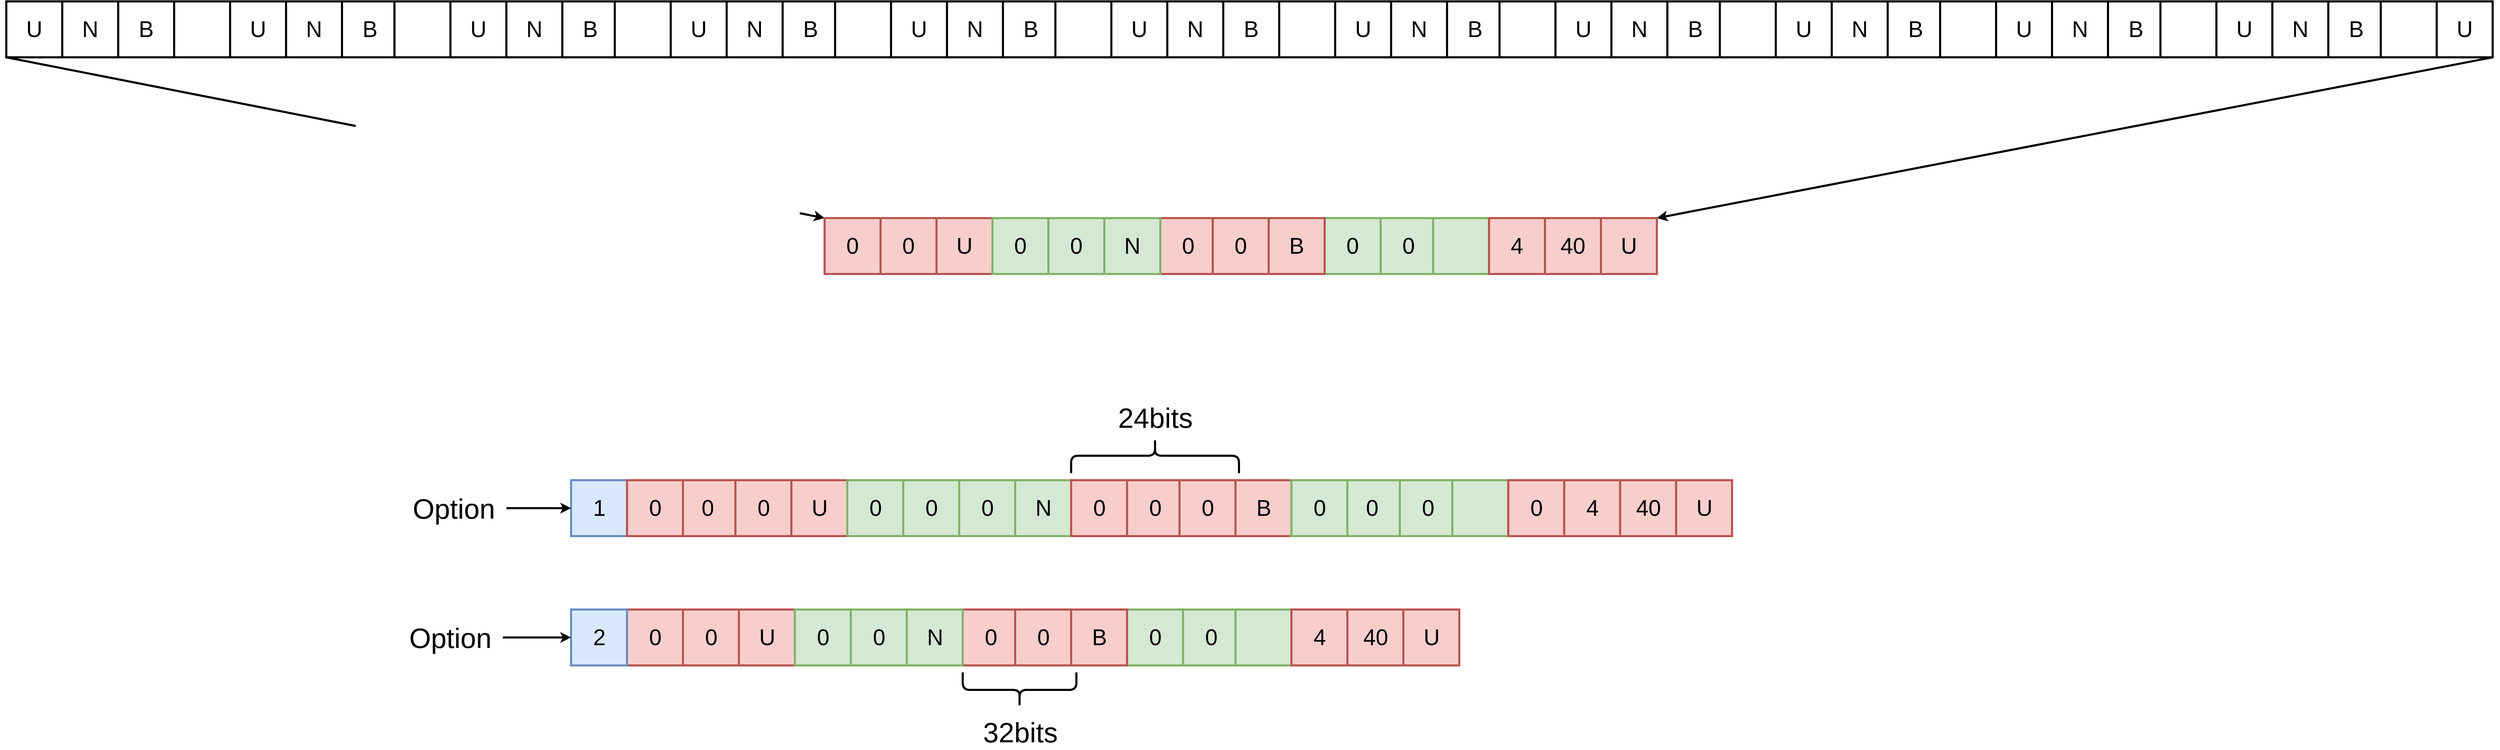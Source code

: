 <mxfile version="20.8.16" type="device"><diagram id="6fcADRy1dAWo2LPfoxLc" name="Page-1"><mxGraphModel dx="3453" dy="3130" grid="1" gridSize="10" guides="1" tooltips="1" connect="1" arrows="1" fold="1" page="1" pageScale="1" pageWidth="850" pageHeight="1100" math="0" shadow="0"><root><mxCell id="0"/><mxCell id="1" parent="0"/><mxCell id="zj87kBGswgNntE127DkV-198" value="B" style="whiteSpace=wrap;html=1;aspect=fixed;fontSize=32;strokeWidth=3;" parent="1" vertex="1"><mxGeometry x="410" y="-640" width="80" height="80" as="geometry"/></mxCell><mxCell id="zj87kBGswgNntE127DkV-199" value="N" style="whiteSpace=wrap;html=1;aspect=fixed;fontSize=32;strokeWidth=3;" parent="1" vertex="1"><mxGeometry x="330" y="-640" width="80" height="80" as="geometry"/></mxCell><mxCell id="zj87kBGswgNntE127DkV-406" style="rounded=0;orthogonalLoop=1;jettySize=auto;html=1;exitX=0;exitY=1;exitDx=0;exitDy=0;entryX=0;entryY=0;entryDx=0;entryDy=0;strokeWidth=3;fontSize=40;" parent="1" source="zj87kBGswgNntE127DkV-200" target="zj87kBGswgNntE127DkV-345" edge="1"><mxGeometry relative="1" as="geometry"/></mxCell><mxCell id="zj87kBGswgNntE127DkV-200" value="U" style="whiteSpace=wrap;html=1;aspect=fixed;fontSize=32;strokeWidth=3;" parent="1" vertex="1"><mxGeometry x="250" y="-640" width="80" height="80" as="geometry"/></mxCell><mxCell id="zj87kBGswgNntE127DkV-201" value="" style="whiteSpace=wrap;html=1;aspect=fixed;fontSize=32;strokeWidth=3;" parent="1" vertex="1"><mxGeometry x="490" y="-640" width="80" height="80" as="geometry"/></mxCell><mxCell id="zj87kBGswgNntE127DkV-202" value="B" style="whiteSpace=wrap;html=1;aspect=fixed;fontSize=32;strokeWidth=3;" parent="1" vertex="1"><mxGeometry x="730" y="-640" width="80" height="80" as="geometry"/></mxCell><mxCell id="zj87kBGswgNntE127DkV-203" value="N" style="whiteSpace=wrap;html=1;aspect=fixed;fontSize=32;strokeWidth=3;" parent="1" vertex="1"><mxGeometry x="650" y="-640" width="80" height="80" as="geometry"/></mxCell><mxCell id="zj87kBGswgNntE127DkV-204" value="U" style="whiteSpace=wrap;html=1;aspect=fixed;fontSize=32;strokeWidth=3;" parent="1" vertex="1"><mxGeometry x="570" y="-640" width="80" height="80" as="geometry"/></mxCell><mxCell id="zj87kBGswgNntE127DkV-205" value="" style="whiteSpace=wrap;html=1;aspect=fixed;fontSize=32;strokeWidth=3;" parent="1" vertex="1"><mxGeometry x="805" y="-640" width="80" height="80" as="geometry"/></mxCell><mxCell id="zj87kBGswgNntE127DkV-206" value="B" style="whiteSpace=wrap;html=1;aspect=fixed;fontSize=32;strokeWidth=3;" parent="1" vertex="1"><mxGeometry x="1045" y="-640" width="80" height="80" as="geometry"/></mxCell><mxCell id="zj87kBGswgNntE127DkV-207" value="N" style="whiteSpace=wrap;html=1;aspect=fixed;fontSize=32;strokeWidth=3;" parent="1" vertex="1"><mxGeometry x="965" y="-640" width="80" height="80" as="geometry"/></mxCell><mxCell id="zj87kBGswgNntE127DkV-208" value="U" style="whiteSpace=wrap;html=1;aspect=fixed;fontSize=32;strokeWidth=3;" parent="1" vertex="1"><mxGeometry x="885" y="-640" width="80" height="80" as="geometry"/></mxCell><mxCell id="zj87kBGswgNntE127DkV-209" value="" style="whiteSpace=wrap;html=1;aspect=fixed;fontSize=32;strokeWidth=3;" parent="1" vertex="1"><mxGeometry x="1120" y="-640" width="80" height="80" as="geometry"/></mxCell><mxCell id="zj87kBGswgNntE127DkV-210" value="B" style="whiteSpace=wrap;html=1;aspect=fixed;fontSize=32;strokeWidth=3;" parent="1" vertex="1"><mxGeometry x="1360" y="-640" width="80" height="80" as="geometry"/></mxCell><mxCell id="zj87kBGswgNntE127DkV-211" value="N" style="whiteSpace=wrap;html=1;aspect=fixed;fontSize=32;strokeWidth=3;" parent="1" vertex="1"><mxGeometry x="1280" y="-640" width="80" height="80" as="geometry"/></mxCell><mxCell id="zj87kBGswgNntE127DkV-212" value="U" style="whiteSpace=wrap;html=1;aspect=fixed;fontSize=32;strokeWidth=3;" parent="1" vertex="1"><mxGeometry x="1200" y="-640" width="80" height="80" as="geometry"/></mxCell><mxCell id="zj87kBGswgNntE127DkV-213" value="" style="whiteSpace=wrap;html=1;aspect=fixed;fontSize=32;strokeWidth=3;" parent="1" vertex="1"><mxGeometry x="1435" y="-640" width="80" height="80" as="geometry"/></mxCell><mxCell id="zj87kBGswgNntE127DkV-214" value="B" style="whiteSpace=wrap;html=1;aspect=fixed;fontSize=32;strokeWidth=3;" parent="1" vertex="1"><mxGeometry x="1675" y="-640" width="80" height="80" as="geometry"/></mxCell><mxCell id="zj87kBGswgNntE127DkV-215" value="N" style="whiteSpace=wrap;html=1;aspect=fixed;fontSize=32;strokeWidth=3;" parent="1" vertex="1"><mxGeometry x="1595" y="-640" width="80" height="80" as="geometry"/></mxCell><mxCell id="zj87kBGswgNntE127DkV-216" value="U" style="whiteSpace=wrap;html=1;aspect=fixed;fontSize=32;strokeWidth=3;" parent="1" vertex="1"><mxGeometry x="1515" y="-640" width="80" height="80" as="geometry"/></mxCell><mxCell id="zj87kBGswgNntE127DkV-217" value="" style="whiteSpace=wrap;html=1;aspect=fixed;fontSize=32;strokeWidth=3;" parent="1" vertex="1"><mxGeometry x="1750" y="-640" width="80" height="80" as="geometry"/></mxCell><mxCell id="zj87kBGswgNntE127DkV-218" value="B" style="whiteSpace=wrap;html=1;aspect=fixed;fontSize=32;strokeWidth=3;" parent="1" vertex="1"><mxGeometry x="1990" y="-640" width="80" height="80" as="geometry"/></mxCell><mxCell id="zj87kBGswgNntE127DkV-219" value="N" style="whiteSpace=wrap;html=1;aspect=fixed;fontSize=32;strokeWidth=3;" parent="1" vertex="1"><mxGeometry x="1910" y="-640" width="80" height="80" as="geometry"/></mxCell><mxCell id="zj87kBGswgNntE127DkV-220" value="U" style="whiteSpace=wrap;html=1;aspect=fixed;fontSize=32;strokeWidth=3;" parent="1" vertex="1"><mxGeometry x="1830" y="-640" width="80" height="80" as="geometry"/></mxCell><mxCell id="zj87kBGswgNntE127DkV-221" value="" style="whiteSpace=wrap;html=1;aspect=fixed;fontSize=32;strokeWidth=3;" parent="1" vertex="1"><mxGeometry x="2070" y="-640" width="80" height="80" as="geometry"/></mxCell><mxCell id="zj87kBGswgNntE127DkV-222" value="B" style="whiteSpace=wrap;html=1;aspect=fixed;fontSize=32;strokeWidth=3;" parent="1" vertex="1"><mxGeometry x="2310" y="-640" width="80" height="80" as="geometry"/></mxCell><mxCell id="zj87kBGswgNntE127DkV-223" value="N" style="whiteSpace=wrap;html=1;aspect=fixed;fontSize=32;strokeWidth=3;" parent="1" vertex="1"><mxGeometry x="2230" y="-640" width="80" height="80" as="geometry"/></mxCell><mxCell id="zj87kBGswgNntE127DkV-224" value="U" style="whiteSpace=wrap;html=1;aspect=fixed;fontSize=32;strokeWidth=3;" parent="1" vertex="1"><mxGeometry x="2150" y="-640" width="80" height="80" as="geometry"/></mxCell><mxCell id="zj87kBGswgNntE127DkV-225" value="" style="whiteSpace=wrap;html=1;aspect=fixed;fontSize=32;strokeWidth=3;" parent="1" vertex="1"><mxGeometry x="2385" y="-640" width="80" height="80" as="geometry"/></mxCell><mxCell id="zj87kBGswgNntE127DkV-226" value="B" style="whiteSpace=wrap;html=1;aspect=fixed;fontSize=32;strokeWidth=3;" parent="1" vertex="1"><mxGeometry x="2625" y="-640" width="80" height="80" as="geometry"/></mxCell><mxCell id="zj87kBGswgNntE127DkV-227" value="N" style="whiteSpace=wrap;html=1;aspect=fixed;fontSize=32;strokeWidth=3;" parent="1" vertex="1"><mxGeometry x="2545" y="-640" width="80" height="80" as="geometry"/></mxCell><mxCell id="zj87kBGswgNntE127DkV-228" value="U" style="whiteSpace=wrap;html=1;aspect=fixed;fontSize=32;strokeWidth=3;" parent="1" vertex="1"><mxGeometry x="2465" y="-640" width="80" height="80" as="geometry"/></mxCell><mxCell id="zj87kBGswgNntE127DkV-229" value="" style="whiteSpace=wrap;html=1;aspect=fixed;fontSize=32;strokeWidth=3;" parent="1" vertex="1"><mxGeometry x="2700" y="-640" width="80" height="80" as="geometry"/></mxCell><mxCell id="zj87kBGswgNntE127DkV-230" value="B" style="whiteSpace=wrap;html=1;aspect=fixed;fontSize=32;strokeWidth=3;" parent="1" vertex="1"><mxGeometry x="2940" y="-640" width="80" height="80" as="geometry"/></mxCell><mxCell id="zj87kBGswgNntE127DkV-231" value="N" style="whiteSpace=wrap;html=1;aspect=fixed;fontSize=32;strokeWidth=3;" parent="1" vertex="1"><mxGeometry x="2860" y="-640" width="80" height="80" as="geometry"/></mxCell><mxCell id="zj87kBGswgNntE127DkV-232" value="U" style="whiteSpace=wrap;html=1;aspect=fixed;fontSize=32;strokeWidth=3;" parent="1" vertex="1"><mxGeometry x="2780" y="-640" width="80" height="80" as="geometry"/></mxCell><mxCell id="zj87kBGswgNntE127DkV-233" value="" style="whiteSpace=wrap;html=1;aspect=fixed;fontSize=32;strokeWidth=3;" parent="1" vertex="1"><mxGeometry x="3015" y="-640" width="80" height="80" as="geometry"/></mxCell><mxCell id="zj87kBGswgNntE127DkV-234" value="B" style="whiteSpace=wrap;html=1;aspect=fixed;fontSize=32;strokeWidth=3;" parent="1" vertex="1"><mxGeometry x="3255" y="-640" width="80" height="80" as="geometry"/></mxCell><mxCell id="zj87kBGswgNntE127DkV-235" value="N" style="whiteSpace=wrap;html=1;aspect=fixed;fontSize=32;strokeWidth=3;" parent="1" vertex="1"><mxGeometry x="3175" y="-640" width="80" height="80" as="geometry"/></mxCell><mxCell id="zj87kBGswgNntE127DkV-236" value="U" style="whiteSpace=wrap;html=1;aspect=fixed;fontSize=32;strokeWidth=3;" parent="1" vertex="1"><mxGeometry x="3095" y="-640" width="80" height="80" as="geometry"/></mxCell><mxCell id="zj87kBGswgNntE127DkV-237" value="" style="whiteSpace=wrap;html=1;aspect=fixed;fontSize=32;strokeWidth=3;" parent="1" vertex="1"><mxGeometry x="3330" y="-640" width="80" height="80" as="geometry"/></mxCell><mxCell id="zj87kBGswgNntE127DkV-238" value="B" style="whiteSpace=wrap;html=1;aspect=fixed;fontSize=32;strokeWidth=3;" parent="1" vertex="1"><mxGeometry x="3570" y="-640" width="80" height="80" as="geometry"/></mxCell><mxCell id="zj87kBGswgNntE127DkV-239" value="N" style="whiteSpace=wrap;html=1;aspect=fixed;fontSize=32;strokeWidth=3;" parent="1" vertex="1"><mxGeometry x="3490" y="-640" width="80" height="80" as="geometry"/></mxCell><mxCell id="zj87kBGswgNntE127DkV-240" value="U" style="whiteSpace=wrap;html=1;aspect=fixed;fontSize=32;strokeWidth=3;" parent="1" vertex="1"><mxGeometry x="3410" y="-640" width="80" height="80" as="geometry"/></mxCell><mxCell id="zj87kBGswgNntE127DkV-241" value="" style="whiteSpace=wrap;html=1;aspect=fixed;fontSize=32;strokeWidth=3;" parent="1" vertex="1"><mxGeometry x="3645" y="-640" width="80" height="80" as="geometry"/></mxCell><mxCell id="zj87kBGswgNntE127DkV-407" style="edgeStyle=none;rounded=0;orthogonalLoop=1;jettySize=auto;html=1;exitX=1;exitY=1;exitDx=0;exitDy=0;entryX=1;entryY=0;entryDx=0;entryDy=0;strokeWidth=3;fontSize=40;" parent="1" source="zj87kBGswgNntE127DkV-242" target="zj87kBGswgNntE127DkV-355" edge="1"><mxGeometry relative="1" as="geometry"/></mxCell><mxCell id="zj87kBGswgNntE127DkV-242" value="U" style="whiteSpace=wrap;html=1;aspect=fixed;fontSize=32;strokeWidth=3;" parent="1" vertex="1"><mxGeometry x="3725" y="-640" width="80" height="80" as="geometry"/></mxCell><mxCell id="zj87kBGswgNntE127DkV-343" value="U" style="whiteSpace=wrap;html=1;aspect=fixed;fontSize=32;fillColor=#f8cecc;strokeColor=#b85450;strokeWidth=3;" parent="1" vertex="1"><mxGeometry x="1580" y="-330" width="80" height="80" as="geometry"/></mxCell><mxCell id="zj87kBGswgNntE127DkV-344" value="0" style="whiteSpace=wrap;html=1;aspect=fixed;fontSize=32;fillColor=#f8cecc;strokeColor=#b85450;strokeWidth=3;" parent="1" vertex="1"><mxGeometry x="1500" y="-330" width="80" height="80" as="geometry"/></mxCell><mxCell id="zj87kBGswgNntE127DkV-345" value="0" style="whiteSpace=wrap;html=1;aspect=fixed;fontSize=32;fillColor=#f8cecc;strokeColor=#b85450;strokeWidth=3;" parent="1" vertex="1"><mxGeometry x="1420" y="-330" width="80" height="80" as="geometry"/></mxCell><mxCell id="zj87kBGswgNntE127DkV-346" value="0" style="whiteSpace=wrap;html=1;aspect=fixed;fontSize=32;fillColor=#d5e8d4;strokeColor=#82b366;strokeWidth=3;" parent="1" vertex="1"><mxGeometry x="1660" y="-330" width="80" height="80" as="geometry"/></mxCell><mxCell id="zj87kBGswgNntE127DkV-347" value="0" style="whiteSpace=wrap;html=1;aspect=fixed;fontSize=32;fillColor=#f8cecc;strokeColor=#b85450;strokeWidth=3;" parent="1" vertex="1"><mxGeometry x="1900" y="-330" width="80" height="80" as="geometry"/></mxCell><mxCell id="zj87kBGswgNntE127DkV-348" value="N" style="whiteSpace=wrap;html=1;aspect=fixed;fontSize=32;fillColor=#d5e8d4;strokeColor=#82b366;strokeWidth=3;" parent="1" vertex="1"><mxGeometry x="1820" y="-330" width="80" height="80" as="geometry"/></mxCell><mxCell id="zj87kBGswgNntE127DkV-349" value="0" style="whiteSpace=wrap;html=1;aspect=fixed;fontSize=32;fillColor=#d5e8d4;strokeColor=#82b366;strokeWidth=3;" parent="1" vertex="1"><mxGeometry x="1740" y="-330" width="80" height="80" as="geometry"/></mxCell><mxCell id="zj87kBGswgNntE127DkV-350" value="0" style="whiteSpace=wrap;html=1;aspect=fixed;fontSize=32;fillColor=#f8cecc;strokeColor=#b85450;strokeWidth=3;" parent="1" vertex="1"><mxGeometry x="1975" y="-330" width="80" height="80" as="geometry"/></mxCell><mxCell id="zj87kBGswgNntE127DkV-351" value="0" style="whiteSpace=wrap;html=1;aspect=fixed;fontSize=32;fillColor=#d5e8d4;strokeColor=#82b366;strokeWidth=3;" parent="1" vertex="1"><mxGeometry x="2215" y="-330" width="80" height="80" as="geometry"/></mxCell><mxCell id="zj87kBGswgNntE127DkV-352" value="0" style="whiteSpace=wrap;html=1;aspect=fixed;fontSize=32;fillColor=#d5e8d4;strokeColor=#82b366;strokeWidth=3;" parent="1" vertex="1"><mxGeometry x="2135" y="-330" width="80" height="80" as="geometry"/></mxCell><mxCell id="zj87kBGswgNntE127DkV-353" value="B" style="whiteSpace=wrap;html=1;aspect=fixed;fontSize=32;fillColor=#f8cecc;strokeColor=#b85450;strokeWidth=3;" parent="1" vertex="1"><mxGeometry x="2055" y="-330" width="80" height="80" as="geometry"/></mxCell><mxCell id="zj87kBGswgNntE127DkV-354" value="" style="whiteSpace=wrap;html=1;aspect=fixed;fontSize=32;fillColor=#d5e8d4;strokeColor=#82b366;strokeWidth=3;" parent="1" vertex="1"><mxGeometry x="2290" y="-330" width="80" height="80" as="geometry"/></mxCell><mxCell id="zj87kBGswgNntE127DkV-355" value="U" style="whiteSpace=wrap;html=1;aspect=fixed;fontSize=32;fillColor=#f8cecc;strokeColor=#b85450;strokeWidth=3;" parent="1" vertex="1"><mxGeometry x="2530" y="-330" width="80" height="80" as="geometry"/></mxCell><mxCell id="zj87kBGswgNntE127DkV-356" value="40" style="whiteSpace=wrap;html=1;aspect=fixed;fontSize=32;fillColor=#f8cecc;strokeColor=#b85450;strokeWidth=3;" parent="1" vertex="1"><mxGeometry x="2450" y="-330" width="80" height="80" as="geometry"/></mxCell><mxCell id="zj87kBGswgNntE127DkV-357" value="4" style="whiteSpace=wrap;html=1;aspect=fixed;fontSize=32;fillColor=#f8cecc;strokeColor=#b85450;strokeWidth=3;" parent="1" vertex="1"><mxGeometry x="2370" y="-330" width="80" height="80" as="geometry"/></mxCell><mxCell id="zj87kBGswgNntE127DkV-426" value="U" style="whiteSpace=wrap;html=1;aspect=fixed;fontSize=32;fillColor=#f8cecc;strokeColor=#b85450;strokeWidth=3;" parent="1" vertex="1"><mxGeometry x="1372.5" y="45" width="80" height="80" as="geometry"/></mxCell><mxCell id="zj87kBGswgNntE127DkV-427" value="0" style="whiteSpace=wrap;html=1;aspect=fixed;fontSize=32;fillColor=#f8cecc;strokeColor=#b85450;strokeWidth=3;" parent="1" vertex="1"><mxGeometry x="1292.5" y="45" width="80" height="80" as="geometry"/></mxCell><mxCell id="zj87kBGswgNntE127DkV-428" value="0" style="whiteSpace=wrap;html=1;aspect=fixed;fontSize=32;fillColor=#f8cecc;strokeColor=#b85450;strokeWidth=3;" parent="1" vertex="1"><mxGeometry x="1212.5" y="45" width="80" height="80" as="geometry"/></mxCell><mxCell id="zj87kBGswgNntE127DkV-429" value="0" style="whiteSpace=wrap;html=1;aspect=fixed;fontSize=32;fillColor=#d5e8d4;strokeColor=#82b366;strokeWidth=3;" parent="1" vertex="1"><mxGeometry x="1532.5" y="45" width="80" height="80" as="geometry"/></mxCell><mxCell id="zj87kBGswgNntE127DkV-430" value="0" style="whiteSpace=wrap;html=1;aspect=fixed;fontSize=32;fillColor=#f8cecc;strokeColor=#b85450;strokeWidth=3;" parent="1" vertex="1"><mxGeometry x="1852.5" y="45" width="80" height="80" as="geometry"/></mxCell><mxCell id="zj87kBGswgNntE127DkV-431" value="N" style="whiteSpace=wrap;html=1;aspect=fixed;fontSize=32;fillColor=#d5e8d4;strokeColor=#82b366;strokeWidth=3;" parent="1" vertex="1"><mxGeometry x="1692.5" y="45" width="80" height="80" as="geometry"/></mxCell><mxCell id="zj87kBGswgNntE127DkV-432" value="0" style="whiteSpace=wrap;html=1;aspect=fixed;fontSize=32;fillColor=#d5e8d4;strokeColor=#82b366;strokeWidth=3;" parent="1" vertex="1"><mxGeometry x="1612.5" y="45" width="80" height="80" as="geometry"/></mxCell><mxCell id="zj87kBGswgNntE127DkV-433" value="0" style="whiteSpace=wrap;html=1;aspect=fixed;fontSize=32;fillColor=#f8cecc;strokeColor=#b85450;strokeWidth=3;" parent="1" vertex="1"><mxGeometry x="1927.5" y="45" width="80" height="80" as="geometry"/></mxCell><mxCell id="zj87kBGswgNntE127DkV-434" value="0" style="whiteSpace=wrap;html=1;aspect=fixed;fontSize=32;fillColor=#d5e8d4;strokeColor=#82b366;strokeWidth=3;" parent="1" vertex="1"><mxGeometry x="2242.5" y="45" width="80" height="80" as="geometry"/></mxCell><mxCell id="zj87kBGswgNntE127DkV-435" value="0" style="whiteSpace=wrap;html=1;aspect=fixed;fontSize=32;fillColor=#d5e8d4;strokeColor=#82b366;strokeWidth=3;" parent="1" vertex="1"><mxGeometry x="2162.5" y="45" width="80" height="80" as="geometry"/></mxCell><mxCell id="zj87kBGswgNntE127DkV-436" value="B" style="whiteSpace=wrap;html=1;aspect=fixed;fontSize=32;fillColor=#f8cecc;strokeColor=#b85450;strokeWidth=3;" parent="1" vertex="1"><mxGeometry x="2007.5" y="45" width="80" height="80" as="geometry"/></mxCell><mxCell id="zj87kBGswgNntE127DkV-437" value="" style="whiteSpace=wrap;html=1;aspect=fixed;fontSize=32;fillColor=#d5e8d4;strokeColor=#82b366;strokeWidth=3;" parent="1" vertex="1"><mxGeometry x="2317.5" y="45" width="80" height="80" as="geometry"/></mxCell><mxCell id="zj87kBGswgNntE127DkV-438" value="U" style="whiteSpace=wrap;html=1;aspect=fixed;fontSize=32;fillColor=#f8cecc;strokeColor=#b85450;strokeWidth=3;" parent="1" vertex="1"><mxGeometry x="2637.5" y="45" width="80" height="80" as="geometry"/></mxCell><mxCell id="zj87kBGswgNntE127DkV-439" value="40" style="whiteSpace=wrap;html=1;aspect=fixed;fontSize=32;fillColor=#f8cecc;strokeColor=#b85450;strokeWidth=3;" parent="1" vertex="1"><mxGeometry x="2557.5" y="45" width="80" height="80" as="geometry"/></mxCell><mxCell id="zj87kBGswgNntE127DkV-440" value="4" style="whiteSpace=wrap;html=1;aspect=fixed;fontSize=32;fillColor=#f8cecc;strokeColor=#b85450;strokeWidth=3;" parent="1" vertex="1"><mxGeometry x="2477.5" y="45" width="80" height="80" as="geometry"/></mxCell><mxCell id="v6uDycTak_35cBvAEXFv-2" value="1" style="whiteSpace=wrap;html=1;aspect=fixed;fontSize=32;fillColor=#dae8fc;strokeColor=#6c8ebf;strokeWidth=3;" parent="1" vertex="1"><mxGeometry x="1057.5" y="45" width="80" height="80" as="geometry"/></mxCell><mxCell id="9O8Y9o8b5jQq-W0yA3Ef-29" style="edgeStyle=orthogonalEdgeStyle;rounded=0;orthogonalLoop=1;jettySize=auto;html=1;exitX=1;exitY=0.5;exitDx=0;exitDy=0;entryX=0;entryY=0.5;entryDx=0;entryDy=0;strokeWidth=3;" edge="1" parent="1" source="v6uDycTak_35cBvAEXFv-8" target="v6uDycTak_35cBvAEXFv-2"><mxGeometry relative="1" as="geometry"/></mxCell><mxCell id="v6uDycTak_35cBvAEXFv-8" value="&lt;font style=&quot;font-size: 40px;&quot;&gt;Option&lt;/font&gt;" style="text;html=1;strokeColor=none;fillColor=none;align=center;verticalAlign=middle;whiteSpace=wrap;rounded=0;strokeWidth=3;" parent="1" vertex="1"><mxGeometry x="815" y="60" width="150" height="50" as="geometry"/></mxCell><mxCell id="9O8Y9o8b5jQq-W0yA3Ef-1" value="U" style="whiteSpace=wrap;html=1;aspect=fixed;fontSize=32;fillColor=#f8cecc;strokeColor=#b85450;strokeWidth=3;" vertex="1" parent="1"><mxGeometry x="1297.5" y="230" width="80" height="80" as="geometry"/></mxCell><mxCell id="9O8Y9o8b5jQq-W0yA3Ef-2" value="0" style="whiteSpace=wrap;html=1;aspect=fixed;fontSize=32;fillColor=#f8cecc;strokeColor=#b85450;strokeWidth=3;" vertex="1" parent="1"><mxGeometry x="1217.5" y="230" width="80" height="80" as="geometry"/></mxCell><mxCell id="9O8Y9o8b5jQq-W0yA3Ef-3" value="0" style="whiteSpace=wrap;html=1;aspect=fixed;fontSize=32;fillColor=#f8cecc;strokeColor=#b85450;strokeWidth=3;" vertex="1" parent="1"><mxGeometry x="1137.5" y="230" width="80" height="80" as="geometry"/></mxCell><mxCell id="9O8Y9o8b5jQq-W0yA3Ef-4" value="0" style="whiteSpace=wrap;html=1;aspect=fixed;fontSize=32;fillColor=#d5e8d4;strokeColor=#82b366;strokeWidth=3;" vertex="1" parent="1"><mxGeometry x="1377.5" y="230" width="80" height="80" as="geometry"/></mxCell><mxCell id="9O8Y9o8b5jQq-W0yA3Ef-5" value="0" style="whiteSpace=wrap;html=1;aspect=fixed;fontSize=32;fillColor=#f8cecc;strokeColor=#b85450;strokeWidth=3;" vertex="1" parent="1"><mxGeometry x="1617.5" y="230" width="80" height="80" as="geometry"/></mxCell><mxCell id="9O8Y9o8b5jQq-W0yA3Ef-6" value="N" style="whiteSpace=wrap;html=1;aspect=fixed;fontSize=32;fillColor=#d5e8d4;strokeColor=#82b366;strokeWidth=3;" vertex="1" parent="1"><mxGeometry x="1537.5" y="230" width="80" height="80" as="geometry"/></mxCell><mxCell id="9O8Y9o8b5jQq-W0yA3Ef-7" value="0" style="whiteSpace=wrap;html=1;aspect=fixed;fontSize=32;fillColor=#d5e8d4;strokeColor=#82b366;strokeWidth=3;" vertex="1" parent="1"><mxGeometry x="1457.5" y="230" width="80" height="80" as="geometry"/></mxCell><mxCell id="9O8Y9o8b5jQq-W0yA3Ef-8" value="0" style="whiteSpace=wrap;html=1;aspect=fixed;fontSize=32;fillColor=#f8cecc;strokeColor=#b85450;strokeWidth=3;" vertex="1" parent="1"><mxGeometry x="1692.5" y="230" width="80" height="80" as="geometry"/></mxCell><mxCell id="9O8Y9o8b5jQq-W0yA3Ef-9" value="0" style="whiteSpace=wrap;html=1;aspect=fixed;fontSize=32;fillColor=#d5e8d4;strokeColor=#82b366;strokeWidth=3;" vertex="1" parent="1"><mxGeometry x="1932.5" y="230" width="80" height="80" as="geometry"/></mxCell><mxCell id="9O8Y9o8b5jQq-W0yA3Ef-10" value="0" style="whiteSpace=wrap;html=1;aspect=fixed;fontSize=32;fillColor=#d5e8d4;strokeColor=#82b366;strokeWidth=3;" vertex="1" parent="1"><mxGeometry x="1852.5" y="230" width="80" height="80" as="geometry"/></mxCell><mxCell id="9O8Y9o8b5jQq-W0yA3Ef-11" value="B" style="whiteSpace=wrap;html=1;aspect=fixed;fontSize=32;fillColor=#f8cecc;strokeColor=#b85450;strokeWidth=3;" vertex="1" parent="1"><mxGeometry x="1772.5" y="230" width="80" height="80" as="geometry"/></mxCell><mxCell id="9O8Y9o8b5jQq-W0yA3Ef-12" value="" style="whiteSpace=wrap;html=1;aspect=fixed;fontSize=32;fillColor=#d5e8d4;strokeColor=#82b366;strokeWidth=3;" vertex="1" parent="1"><mxGeometry x="2007.5" y="230" width="80" height="80" as="geometry"/></mxCell><mxCell id="9O8Y9o8b5jQq-W0yA3Ef-13" value="U" style="whiteSpace=wrap;html=1;aspect=fixed;fontSize=32;fillColor=#f8cecc;strokeColor=#b85450;strokeWidth=3;" vertex="1" parent="1"><mxGeometry x="2247.5" y="230" width="80" height="80" as="geometry"/></mxCell><mxCell id="9O8Y9o8b5jQq-W0yA3Ef-14" value="40" style="whiteSpace=wrap;html=1;aspect=fixed;fontSize=32;fillColor=#f8cecc;strokeColor=#b85450;strokeWidth=3;" vertex="1" parent="1"><mxGeometry x="2167.5" y="230" width="80" height="80" as="geometry"/></mxCell><mxCell id="9O8Y9o8b5jQq-W0yA3Ef-15" value="4" style="whiteSpace=wrap;html=1;aspect=fixed;fontSize=32;fillColor=#f8cecc;strokeColor=#b85450;strokeWidth=3;" vertex="1" parent="1"><mxGeometry x="2087.5" y="230" width="80" height="80" as="geometry"/></mxCell><mxCell id="9O8Y9o8b5jQq-W0yA3Ef-16" value="2" style="whiteSpace=wrap;html=1;aspect=fixed;fontSize=32;fillColor=#dae8fc;strokeColor=#6c8ebf;strokeWidth=3;" vertex="1" parent="1"><mxGeometry x="1057.5" y="230" width="80" height="80" as="geometry"/></mxCell><mxCell id="9O8Y9o8b5jQq-W0yA3Ef-30" style="edgeStyle=orthogonalEdgeStyle;rounded=0;orthogonalLoop=1;jettySize=auto;html=1;exitX=1;exitY=0.5;exitDx=0;exitDy=0;entryX=0;entryY=0.5;entryDx=0;entryDy=0;strokeWidth=3;" edge="1" parent="1" source="9O8Y9o8b5jQq-W0yA3Ef-18" target="9O8Y9o8b5jQq-W0yA3Ef-16"><mxGeometry relative="1" as="geometry"/></mxCell><mxCell id="9O8Y9o8b5jQq-W0yA3Ef-18" value="&lt;font style=&quot;font-size: 40px;&quot;&gt;Option&lt;/font&gt;" style="text;html=1;strokeColor=none;fillColor=none;align=center;verticalAlign=middle;whiteSpace=wrap;rounded=0;strokeWidth=3;" vertex="1" parent="1"><mxGeometry x="810" y="245" width="150" height="50" as="geometry"/></mxCell><mxCell id="9O8Y9o8b5jQq-W0yA3Ef-19" value="0" style="whiteSpace=wrap;html=1;aspect=fixed;fontSize=32;fillColor=#f8cecc;strokeColor=#b85450;strokeWidth=3;" vertex="1" parent="1"><mxGeometry x="1137.5" y="45" width="80" height="80" as="geometry"/></mxCell><mxCell id="9O8Y9o8b5jQq-W0yA3Ef-20" value="0" style="whiteSpace=wrap;html=1;aspect=fixed;fontSize=32;fillColor=#f8cecc;strokeColor=#b85450;strokeWidth=3;" vertex="1" parent="1"><mxGeometry x="1772.5" y="45" width="80" height="80" as="geometry"/></mxCell><mxCell id="9O8Y9o8b5jQq-W0yA3Ef-21" value="0" style="whiteSpace=wrap;html=1;aspect=fixed;fontSize=32;fillColor=#d5e8d4;strokeColor=#82b366;strokeWidth=3;" vertex="1" parent="1"><mxGeometry x="1452.5" y="45" width="80" height="80" as="geometry"/></mxCell><mxCell id="9O8Y9o8b5jQq-W0yA3Ef-22" value="0" style="whiteSpace=wrap;html=1;aspect=fixed;fontSize=32;fillColor=#d5e8d4;strokeColor=#82b366;strokeWidth=3;" vertex="1" parent="1"><mxGeometry x="2087.5" y="45" width="80" height="80" as="geometry"/></mxCell><mxCell id="9O8Y9o8b5jQq-W0yA3Ef-23" value="0" style="whiteSpace=wrap;html=1;aspect=fixed;fontSize=32;fillColor=#f8cecc;strokeColor=#b85450;strokeWidth=3;" vertex="1" parent="1"><mxGeometry x="2397.5" y="45" width="80" height="80" as="geometry"/></mxCell><mxCell id="9O8Y9o8b5jQq-W0yA3Ef-24" value="" style="shape=curlyBracket;whiteSpace=wrap;html=1;rounded=1;flipH=1;labelPosition=right;verticalLabelPosition=middle;align=left;verticalAlign=middle;flipV=0;direction=south;strokeWidth=3;" vertex="1" parent="1"><mxGeometry x="1772.5" y="-15" width="240" height="50" as="geometry"/></mxCell><mxCell id="9O8Y9o8b5jQq-W0yA3Ef-27" value="&lt;span style=&quot;font-size: 40px;&quot;&gt;24bits&lt;/span&gt;" style="text;html=1;strokeColor=none;fillColor=none;align=center;verticalAlign=middle;whiteSpace=wrap;rounded=0;strokeWidth=3;" vertex="1" parent="1"><mxGeometry x="1817.5" y="-70" width="150" height="50" as="geometry"/></mxCell><mxCell id="9O8Y9o8b5jQq-W0yA3Ef-31" value="" style="shape=curlyBracket;whiteSpace=wrap;html=1;rounded=1;flipH=1;labelPosition=right;verticalLabelPosition=middle;align=left;verticalAlign=middle;flipV=0;direction=north;strokeWidth=3;" vertex="1" parent="1"><mxGeometry x="1617.5" y="320" width="162.5" height="50" as="geometry"/></mxCell><mxCell id="9O8Y9o8b5jQq-W0yA3Ef-32" value="&lt;span style=&quot;font-size: 40px;&quot;&gt;32bits&lt;/span&gt;" style="text;html=1;strokeColor=none;fillColor=none;align=center;verticalAlign=middle;whiteSpace=wrap;rounded=0;strokeWidth=3;" vertex="1" parent="1"><mxGeometry x="1625" y="380" width="150" height="50" as="geometry"/></mxCell></root></mxGraphModel></diagram></mxfile>